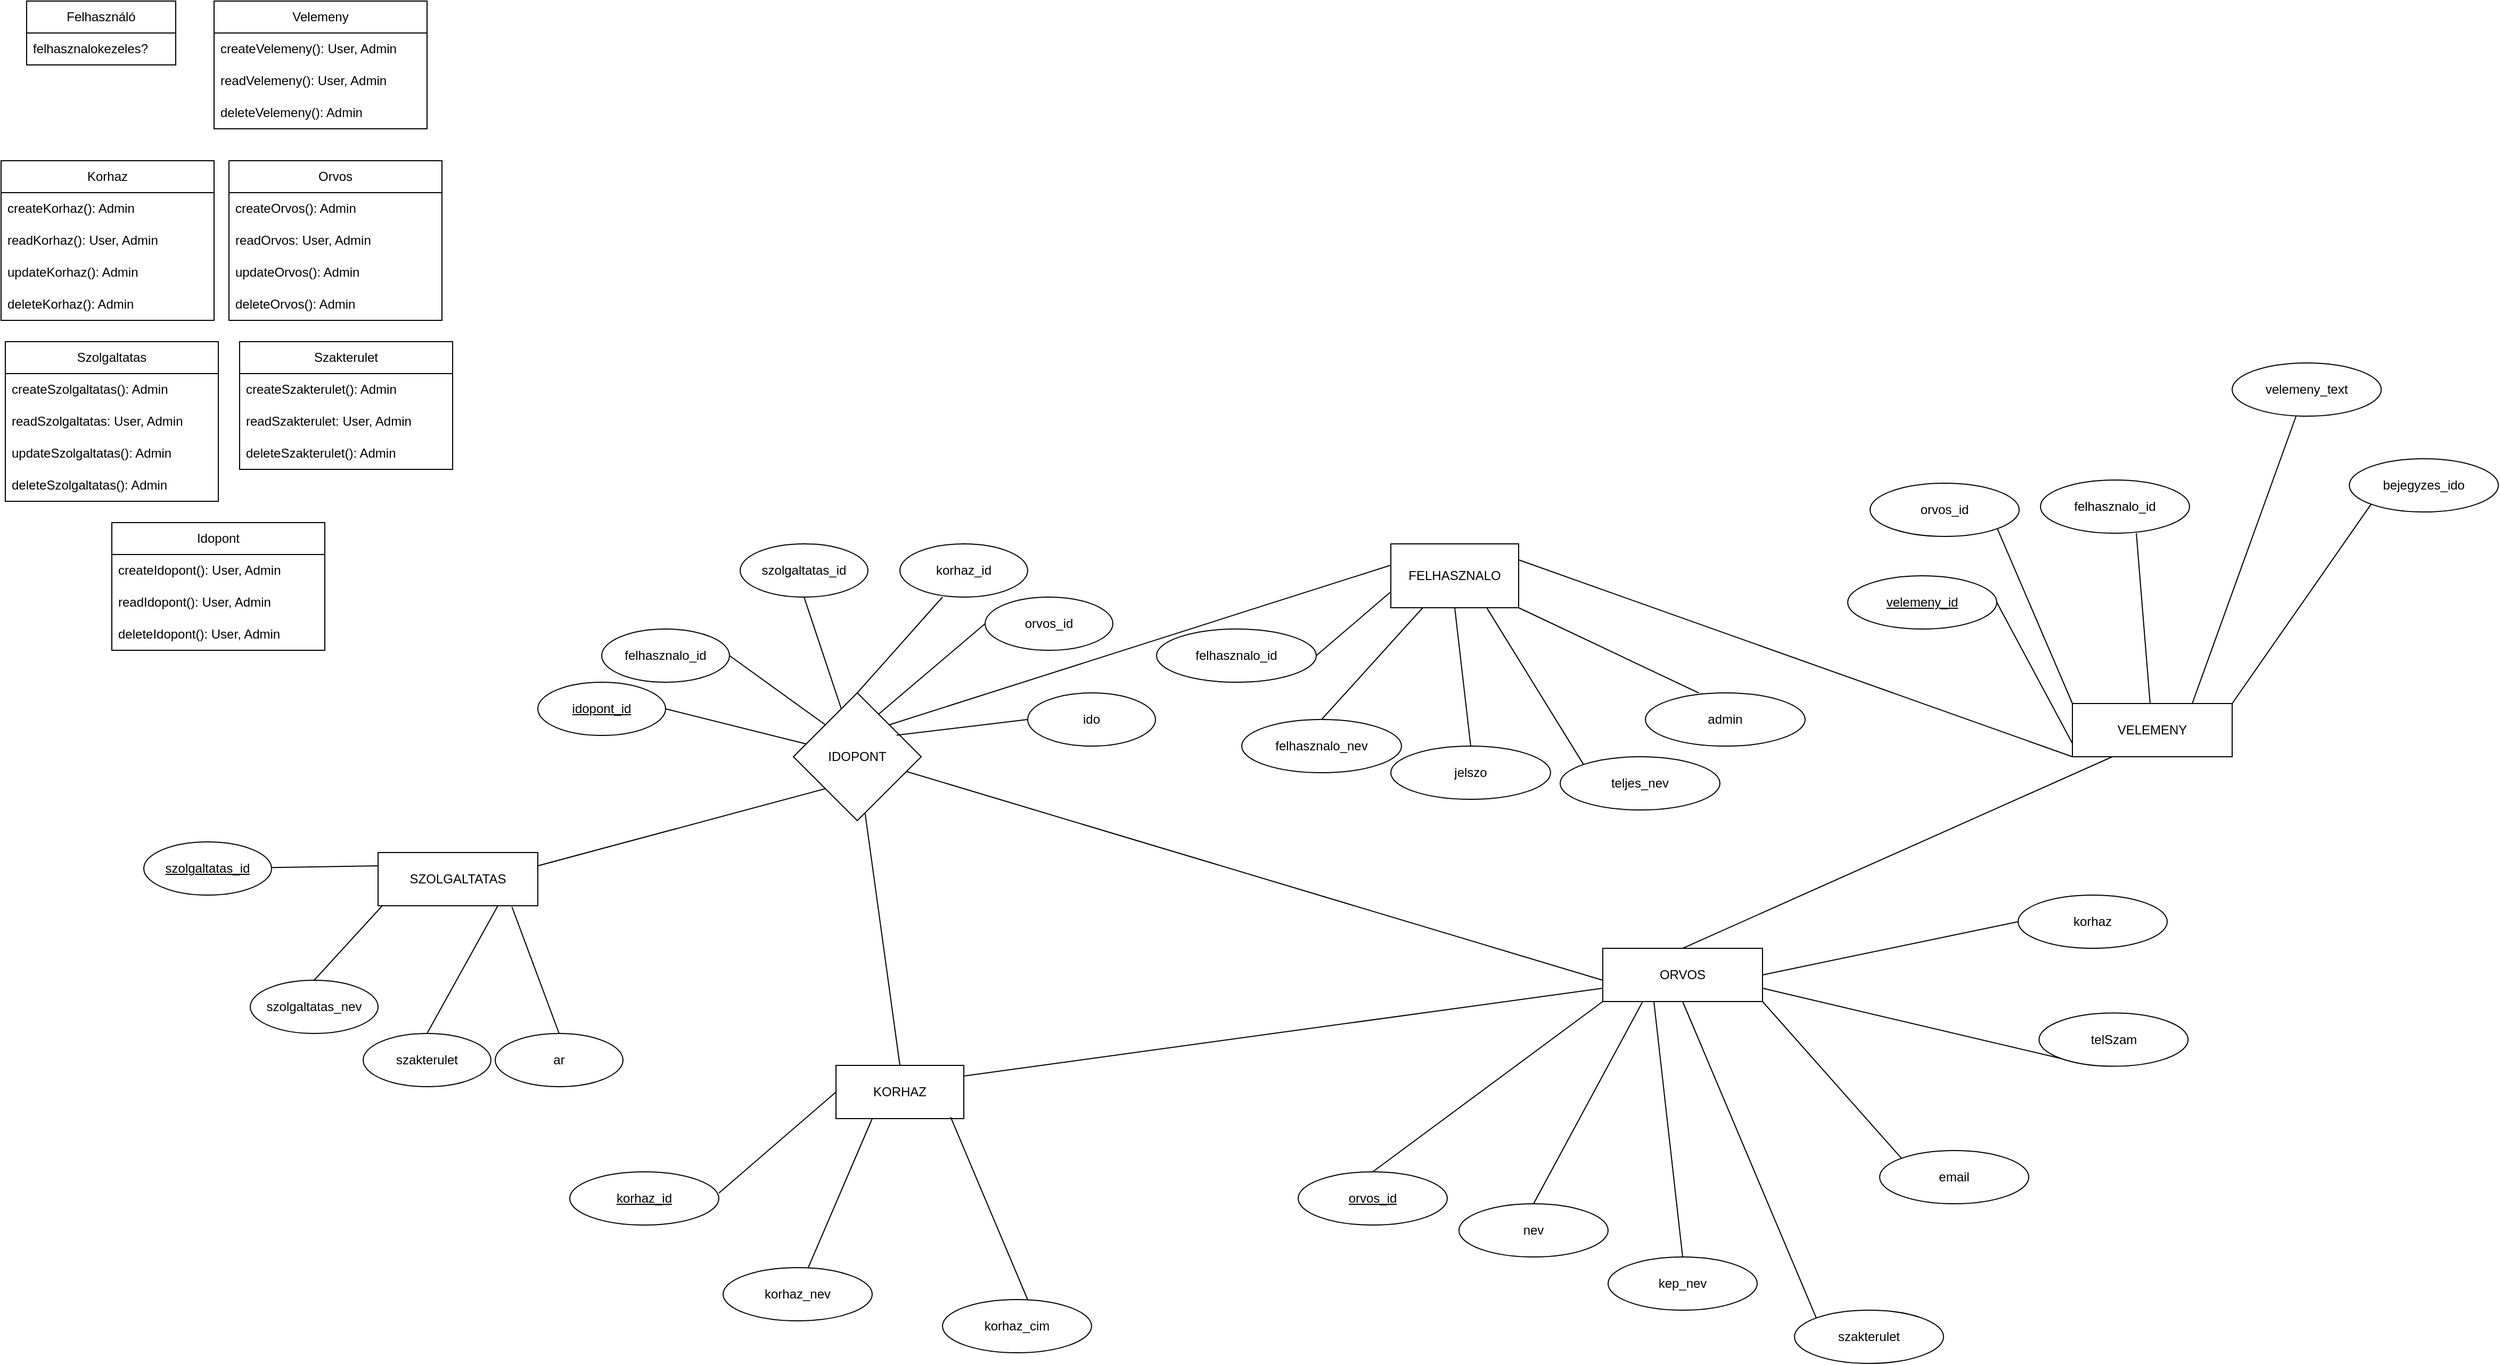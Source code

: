 <mxfile version="26.0.14">
  <diagram name="1 oldal" id="homTbI2E1GBPK-J_4SYi">
    <mxGraphModel dx="1621" dy="488" grid="1" gridSize="10" guides="1" tooltips="1" connect="1" arrows="1" fold="1" page="1" pageScale="1" pageWidth="827" pageHeight="1169" math="0" shadow="0">
      <root>
        <mxCell id="0" />
        <mxCell id="1" parent="0" />
        <mxCell id="W9U9pzRwrjz12LP2EGkp-2" value="KORHAZ" style="rounded=0;whiteSpace=wrap;html=1;" parent="1" vertex="1">
          <mxGeometry x="-20" y="1050" width="120" height="50" as="geometry" />
        </mxCell>
        <mxCell id="W9U9pzRwrjz12LP2EGkp-3" value="ORVOS" style="rounded=0;whiteSpace=wrap;html=1;" parent="1" vertex="1">
          <mxGeometry x="700" y="940" width="150" height="50" as="geometry" />
        </mxCell>
        <mxCell id="W9U9pzRwrjz12LP2EGkp-4" value="SZOLGALTATAS" style="rounded=0;whiteSpace=wrap;html=1;" parent="1" vertex="1">
          <mxGeometry x="-450" y="850" width="150" height="50" as="geometry" />
        </mxCell>
        <mxCell id="W9U9pzRwrjz12LP2EGkp-5" value="IDOPONT" style="rhombus;whiteSpace=wrap;html=1;" parent="1" vertex="1">
          <mxGeometry x="-60" y="700" width="120" height="120" as="geometry" />
        </mxCell>
        <mxCell id="W9U9pzRwrjz12LP2EGkp-6" value="nev" style="ellipse;whiteSpace=wrap;html=1;" parent="1" vertex="1">
          <mxGeometry x="565" y="1180" width="140" height="50" as="geometry" />
        </mxCell>
        <mxCell id="W9U9pzRwrjz12LP2EGkp-7" value="" style="endArrow=none;html=1;rounded=0;entryX=0.25;entryY=1;entryDx=0;entryDy=0;exitX=0.5;exitY=0;exitDx=0;exitDy=0;endFill=0;" parent="1" source="W9U9pzRwrjz12LP2EGkp-6" target="W9U9pzRwrjz12LP2EGkp-3" edge="1">
          <mxGeometry width="50" height="50" relative="1" as="geometry">
            <mxPoint x="755" y="1210" as="sourcePoint" />
            <mxPoint x="627.9" y="1095.75" as="targetPoint" />
          </mxGeometry>
        </mxCell>
        <mxCell id="W9U9pzRwrjz12LP2EGkp-8" value="kep_nev" style="ellipse;whiteSpace=wrap;html=1;" parent="1" vertex="1">
          <mxGeometry x="705" y="1230" width="140" height="50" as="geometry" />
        </mxCell>
        <mxCell id="W9U9pzRwrjz12LP2EGkp-9" value="" style="endArrow=none;html=1;rounded=0;endFill=0;entryX=0.5;entryY=0;entryDx=0;entryDy=0;" parent="1" target="W9U9pzRwrjz12LP2EGkp-8" edge="1">
          <mxGeometry width="50" height="50" relative="1" as="geometry">
            <mxPoint x="748" y="990" as="sourcePoint" />
            <mxPoint x="660" y="770" as="targetPoint" />
          </mxGeometry>
        </mxCell>
        <mxCell id="W9U9pzRwrjz12LP2EGkp-11" value="szakterulet" style="ellipse;whiteSpace=wrap;html=1;" parent="1" vertex="1">
          <mxGeometry x="880" y="1280" width="140" height="50" as="geometry" />
        </mxCell>
        <mxCell id="W9U9pzRwrjz12LP2EGkp-12" value="" style="endArrow=none;html=1;rounded=0;exitX=0;exitY=0;exitDx=0;exitDy=0;endFill=0;entryX=0.5;entryY=1;entryDx=0;entryDy=0;" parent="1" source="W9U9pzRwrjz12LP2EGkp-11" target="W9U9pzRwrjz12LP2EGkp-3" edge="1">
          <mxGeometry width="50" height="50" relative="1" as="geometry">
            <mxPoint x="755" y="860" as="sourcePoint" />
            <mxPoint x="750" y="940" as="targetPoint" />
          </mxGeometry>
        </mxCell>
        <mxCell id="W9U9pzRwrjz12LP2EGkp-13" value="email" style="ellipse;whiteSpace=wrap;html=1;" parent="1" vertex="1">
          <mxGeometry x="960" y="1130" width="140" height="50" as="geometry" />
        </mxCell>
        <mxCell id="W9U9pzRwrjz12LP2EGkp-14" value="" style="endArrow=none;html=1;rounded=0;entryX=1;entryY=1;entryDx=0;entryDy=0;exitX=0;exitY=0;exitDx=0;exitDy=0;endFill=0;" parent="1" source="W9U9pzRwrjz12LP2EGkp-13" target="W9U9pzRwrjz12LP2EGkp-3" edge="1">
          <mxGeometry width="50" height="50" relative="1" as="geometry">
            <mxPoint x="820" y="872.5" as="sourcePoint" />
            <mxPoint x="970" y="905" as="targetPoint" />
          </mxGeometry>
        </mxCell>
        <mxCell id="W9U9pzRwrjz12LP2EGkp-15" value="telSzam" style="ellipse;whiteSpace=wrap;html=1;" parent="1" vertex="1">
          <mxGeometry x="1109.65" y="1000.8" width="140" height="50" as="geometry" />
        </mxCell>
        <mxCell id="W9U9pzRwrjz12LP2EGkp-16" value="" style="endArrow=none;html=1;rounded=0;entryX=0;entryY=1;entryDx=0;entryDy=0;exitX=1;exitY=0.75;exitDx=0;exitDy=0;endFill=0;" parent="1" source="W9U9pzRwrjz12LP2EGkp-3" target="W9U9pzRwrjz12LP2EGkp-15" edge="1">
          <mxGeometry width="50" height="50" relative="1" as="geometry">
            <mxPoint x="930.0" y="1150" as="sourcePoint" />
            <mxPoint x="1019.65" y="1272.8" as="targetPoint" />
          </mxGeometry>
        </mxCell>
        <mxCell id="W9U9pzRwrjz12LP2EGkp-20" value="korhaz" style="ellipse;whiteSpace=wrap;html=1;" parent="1" vertex="1">
          <mxGeometry x="1090" y="890" width="140" height="50" as="geometry" />
        </mxCell>
        <mxCell id="W9U9pzRwrjz12LP2EGkp-21" value="" style="endArrow=none;html=1;rounded=0;entryX=0;entryY=0.5;entryDx=0;entryDy=0;endFill=0;exitX=1;exitY=0.5;exitDx=0;exitDy=0;" parent="1" source="W9U9pzRwrjz12LP2EGkp-3" target="W9U9pzRwrjz12LP2EGkp-20" edge="1">
          <mxGeometry width="50" height="50" relative="1" as="geometry">
            <mxPoint x="823" y="990" as="sourcePoint" />
            <mxPoint x="900" y="1120" as="targetPoint" />
          </mxGeometry>
        </mxCell>
        <mxCell id="W9U9pzRwrjz12LP2EGkp-22" value="&lt;u&gt;orvos_id&lt;/u&gt;" style="ellipse;whiteSpace=wrap;html=1;" parent="1" vertex="1">
          <mxGeometry x="414" y="1150" width="140" height="50" as="geometry" />
        </mxCell>
        <mxCell id="W9U9pzRwrjz12LP2EGkp-23" value="" style="endArrow=none;html=1;rounded=0;entryX=0.5;entryY=0;entryDx=0;entryDy=0;exitX=0;exitY=1;exitDx=0;exitDy=0;endFill=0;" parent="1" source="W9U9pzRwrjz12LP2EGkp-3" target="W9U9pzRwrjz12LP2EGkp-22" edge="1">
          <mxGeometry width="50" height="50" relative="1" as="geometry">
            <mxPoint x="840" y="1320" as="sourcePoint" />
            <mxPoint x="720" y="1287.5" as="targetPoint" />
          </mxGeometry>
        </mxCell>
        <mxCell id="W9U9pzRwrjz12LP2EGkp-24" value="VELEMENY" style="rounded=0;whiteSpace=wrap;html=1;" parent="1" vertex="1">
          <mxGeometry x="1141" y="710" width="150" height="50" as="geometry" />
        </mxCell>
        <mxCell id="W9U9pzRwrjz12LP2EGkp-25" value="&lt;u&gt;velemeny_id&lt;/u&gt;" style="ellipse;whiteSpace=wrap;html=1;" parent="1" vertex="1">
          <mxGeometry x="930" y="590" width="140" height="50" as="geometry" />
        </mxCell>
        <mxCell id="W9U9pzRwrjz12LP2EGkp-26" value="" style="endArrow=none;html=1;rounded=0;entryX=1;entryY=0.5;entryDx=0;entryDy=0;exitX=0;exitY=0.75;exitDx=0;exitDy=0;endFill=0;" parent="1" source="W9U9pzRwrjz12LP2EGkp-24" target="W9U9pzRwrjz12LP2EGkp-25" edge="1">
          <mxGeometry width="50" height="50" relative="1" as="geometry">
            <mxPoint x="1231" y="775" as="sourcePoint" />
            <mxPoint x="1091" y="790" as="targetPoint" />
          </mxGeometry>
        </mxCell>
        <mxCell id="W9U9pzRwrjz12LP2EGkp-27" value="orvos_id" style="ellipse;whiteSpace=wrap;html=1;" parent="1" vertex="1">
          <mxGeometry x="951" y="503" width="140" height="50" as="geometry" />
        </mxCell>
        <mxCell id="W9U9pzRwrjz12LP2EGkp-28" value="" style="endArrow=none;html=1;rounded=0;exitX=0;exitY=0;exitDx=0;exitDy=0;endFill=0;entryX=1;entryY=1;entryDx=0;entryDy=0;" parent="1" source="W9U9pzRwrjz12LP2EGkp-24" target="W9U9pzRwrjz12LP2EGkp-27" edge="1">
          <mxGeometry width="50" height="50" relative="1" as="geometry">
            <mxPoint x="1251" y="808" as="sourcePoint" />
            <mxPoint x="1061" y="550" as="targetPoint" />
          </mxGeometry>
        </mxCell>
        <mxCell id="W9U9pzRwrjz12LP2EGkp-29" value="velemeny_text" style="ellipse;whiteSpace=wrap;html=1;" parent="1" vertex="1">
          <mxGeometry x="1291" y="390" width="140" height="50" as="geometry" />
        </mxCell>
        <mxCell id="W9U9pzRwrjz12LP2EGkp-30" value="" style="endArrow=none;html=1;rounded=0;exitX=0.75;exitY=0;exitDx=0;exitDy=0;endFill=0;" parent="1" source="W9U9pzRwrjz12LP2EGkp-24" edge="1">
          <mxGeometry width="50" height="50" relative="1" as="geometry">
            <mxPoint x="1369" y="830" as="sourcePoint" />
            <mxPoint x="1351" y="440" as="targetPoint" />
          </mxGeometry>
        </mxCell>
        <mxCell id="W9U9pzRwrjz12LP2EGkp-33" value="&lt;u&gt;korhaz_id&lt;/u&gt;" style="ellipse;whiteSpace=wrap;html=1;" parent="1" vertex="1">
          <mxGeometry x="-270" y="1150" width="140" height="50" as="geometry" />
        </mxCell>
        <mxCell id="W9U9pzRwrjz12LP2EGkp-34" value="" style="endArrow=none;html=1;rounded=0;entryX=0.5;entryY=0;entryDx=0;entryDy=0;exitX=0;exitY=0.5;exitDx=0;exitDy=0;endFill=0;" parent="1" source="W9U9pzRwrjz12LP2EGkp-2" edge="1">
          <mxGeometry width="50" height="50" relative="1" as="geometry">
            <mxPoint x="-20" y="1203" as="sourcePoint" />
            <mxPoint x="-130" y="1170" as="targetPoint" />
          </mxGeometry>
        </mxCell>
        <mxCell id="W9U9pzRwrjz12LP2EGkp-35" value="korhaz_nev" style="ellipse;whiteSpace=wrap;html=1;" parent="1" vertex="1">
          <mxGeometry x="-126" y="1240" width="140" height="50" as="geometry" />
        </mxCell>
        <mxCell id="W9U9pzRwrjz12LP2EGkp-36" value="" style="endArrow=none;html=1;rounded=0;entryX=0.571;entryY=0;entryDx=0;entryDy=0;exitX=0;exitY=0.5;exitDx=0;exitDy=0;endFill=0;entryPerimeter=0;" parent="1" target="W9U9pzRwrjz12LP2EGkp-35" edge="1">
          <mxGeometry width="50" height="50" relative="1" as="geometry">
            <mxPoint x="14" y="1100" as="sourcePoint" />
            <mxPoint x="-96" y="1195" as="targetPoint" />
          </mxGeometry>
        </mxCell>
        <mxCell id="W9U9pzRwrjz12LP2EGkp-37" value="korhaz_cim" style="ellipse;whiteSpace=wrap;html=1;" parent="1" vertex="1">
          <mxGeometry x="80" y="1270" width="140" height="50" as="geometry" />
        </mxCell>
        <mxCell id="W9U9pzRwrjz12LP2EGkp-38" value="" style="endArrow=none;html=1;rounded=0;entryX=0.571;entryY=0;entryDx=0;entryDy=0;exitX=0.897;exitY=0.971;exitDx=0;exitDy=0;endFill=0;entryPerimeter=0;exitPerimeter=0;" parent="1" source="W9U9pzRwrjz12LP2EGkp-2" target="W9U9pzRwrjz12LP2EGkp-37" edge="1">
          <mxGeometry width="50" height="50" relative="1" as="geometry">
            <mxPoint x="172" y="1130" as="sourcePoint" />
            <mxPoint x="154" y="1265" as="targetPoint" />
          </mxGeometry>
        </mxCell>
        <mxCell id="W9U9pzRwrjz12LP2EGkp-39" value="&lt;u&gt;szolgaltatas_id&lt;/u&gt;" style="ellipse;whiteSpace=wrap;html=1;" parent="1" vertex="1">
          <mxGeometry x="-670" y="840" width="120" height="50" as="geometry" />
        </mxCell>
        <mxCell id="W9U9pzRwrjz12LP2EGkp-40" value="" style="endArrow=none;html=1;rounded=0;exitX=0;exitY=0.25;exitDx=0;exitDy=0;endFill=0;" parent="1" source="W9U9pzRwrjz12LP2EGkp-4" target="W9U9pzRwrjz12LP2EGkp-39" edge="1">
          <mxGeometry width="50" height="50" relative="1" as="geometry">
            <mxPoint x="-610" y="779" as="sourcePoint" />
            <mxPoint x="-592" y="910" as="targetPoint" />
          </mxGeometry>
        </mxCell>
        <mxCell id="W9U9pzRwrjz12LP2EGkp-41" value="szolgaltatas_nev" style="ellipse;whiteSpace=wrap;html=1;" parent="1" vertex="1">
          <mxGeometry x="-570" y="970" width="120" height="50" as="geometry" />
        </mxCell>
        <mxCell id="W9U9pzRwrjz12LP2EGkp-42" value="" style="endArrow=none;html=1;rounded=0;exitX=0;exitY=0.25;exitDx=0;exitDy=0;endFill=0;entryX=0.5;entryY=0;entryDx=0;entryDy=0;" parent="1" target="W9U9pzRwrjz12LP2EGkp-41" edge="1">
          <mxGeometry width="50" height="50" relative="1" as="geometry">
            <mxPoint x="-446" y="900" as="sourcePoint" />
            <mxPoint x="-574" y="954" as="targetPoint" />
          </mxGeometry>
        </mxCell>
        <mxCell id="W9U9pzRwrjz12LP2EGkp-43" value="ar" style="ellipse;whiteSpace=wrap;html=1;" parent="1" vertex="1">
          <mxGeometry x="-340" y="1020" width="120" height="50" as="geometry" />
        </mxCell>
        <mxCell id="W9U9pzRwrjz12LP2EGkp-44" value="" style="endArrow=none;html=1;rounded=0;endFill=0;entryX=0.5;entryY=0;entryDx=0;entryDy=0;exitX=0.838;exitY=1.02;exitDx=0;exitDy=0;exitPerimeter=0;" parent="1" source="W9U9pzRwrjz12LP2EGkp-4" target="W9U9pzRwrjz12LP2EGkp-43" edge="1">
          <mxGeometry width="50" height="50" relative="1" as="geometry">
            <mxPoint x="-330" y="910" as="sourcePoint" />
            <mxPoint x="-317" y="990" as="targetPoint" />
          </mxGeometry>
        </mxCell>
        <mxCell id="W9U9pzRwrjz12LP2EGkp-47" value="szakterulet" style="ellipse;whiteSpace=wrap;html=1;" parent="1" vertex="1">
          <mxGeometry x="-464" y="1020" width="120" height="50" as="geometry" />
        </mxCell>
        <mxCell id="W9U9pzRwrjz12LP2EGkp-48" value="" style="endArrow=none;html=1;rounded=0;exitX=0.75;exitY=1;exitDx=0;exitDy=0;endFill=0;entryX=0.5;entryY=0;entryDx=0;entryDy=0;" parent="1" source="W9U9pzRwrjz12LP2EGkp-4" target="W9U9pzRwrjz12LP2EGkp-47" edge="1">
          <mxGeometry width="50" height="50" relative="1" as="geometry">
            <mxPoint x="-340" y="950" as="sourcePoint" />
            <mxPoint x="-468" y="1004" as="targetPoint" />
          </mxGeometry>
        </mxCell>
        <mxCell id="W9U9pzRwrjz12LP2EGkp-49" value="felhasznalo_id" style="ellipse;whiteSpace=wrap;html=1;" parent="1" vertex="1">
          <mxGeometry x="-240" y="640" width="120" height="50" as="geometry" />
        </mxCell>
        <mxCell id="W9U9pzRwrjz12LP2EGkp-50" value="" style="endArrow=none;html=1;rounded=0;entryX=0.5;entryY=0;entryDx=0;entryDy=0;exitX=0;exitY=0;exitDx=0;exitDy=0;endFill=0;" parent="1" source="W9U9pzRwrjz12LP2EGkp-5" edge="1">
          <mxGeometry width="50" height="50" relative="1" as="geometry">
            <mxPoint x="-10" y="570" as="sourcePoint" />
            <mxPoint x="-120" y="665" as="targetPoint" />
          </mxGeometry>
        </mxCell>
        <mxCell id="W9U9pzRwrjz12LP2EGkp-51" value="szolgaltatas_id" style="ellipse;whiteSpace=wrap;html=1;" parent="1" vertex="1">
          <mxGeometry x="-110" y="560" width="120" height="50" as="geometry" />
        </mxCell>
        <mxCell id="W9U9pzRwrjz12LP2EGkp-52" value="" style="endArrow=none;html=1;rounded=0;entryX=0.5;entryY=1;entryDx=0;entryDy=0;endFill=0;" parent="1" source="W9U9pzRwrjz12LP2EGkp-5" target="W9U9pzRwrjz12LP2EGkp-51" edge="1">
          <mxGeometry width="50" height="50" relative="1" as="geometry">
            <mxPoint x="15" y="595.0" as="sourcePoint" />
            <mxPoint x="-90" y="610" as="targetPoint" />
          </mxGeometry>
        </mxCell>
        <mxCell id="W9U9pzRwrjz12LP2EGkp-53" value="korhaz_id" style="ellipse;whiteSpace=wrap;html=1;" parent="1" vertex="1">
          <mxGeometry x="40" y="560" width="120" height="50" as="geometry" />
        </mxCell>
        <mxCell id="W9U9pzRwrjz12LP2EGkp-54" value="" style="endArrow=none;html=1;rounded=0;entryX=0.5;entryY=0;entryDx=0;entryDy=0;exitX=0;exitY=1;exitDx=0;exitDy=0;endFill=0;" parent="1" target="W9U9pzRwrjz12LP2EGkp-5" edge="1">
          <mxGeometry width="50" height="50" relative="1" as="geometry">
            <mxPoint x="80" y="610.0" as="sourcePoint" />
            <mxPoint x="-40" y="670" as="targetPoint" />
          </mxGeometry>
        </mxCell>
        <mxCell id="W9U9pzRwrjz12LP2EGkp-55" value="orvos_id" style="ellipse;whiteSpace=wrap;html=1;" parent="1" vertex="1">
          <mxGeometry x="120" y="610" width="120" height="50" as="geometry" />
        </mxCell>
        <mxCell id="W9U9pzRwrjz12LP2EGkp-56" value="" style="endArrow=none;html=1;rounded=0;entryX=0.5;entryY=0;entryDx=0;entryDy=0;exitX=0;exitY=0.5;exitDx=0;exitDy=0;endFill=0;" parent="1" source="W9U9pzRwrjz12LP2EGkp-55" edge="1">
          <mxGeometry width="50" height="50" relative="1" as="geometry">
            <mxPoint x="110" y="785" as="sourcePoint" />
            <mxPoint x="20" y="720" as="targetPoint" />
          </mxGeometry>
        </mxCell>
        <mxCell id="W9U9pzRwrjz12LP2EGkp-57" value="ido" style="ellipse;whiteSpace=wrap;html=1;" parent="1" vertex="1">
          <mxGeometry x="160" y="700" width="120" height="50" as="geometry" />
        </mxCell>
        <mxCell id="W9U9pzRwrjz12LP2EGkp-58" value="" style="endArrow=none;html=1;rounded=0;entryX=0.807;entryY=0.331;entryDx=0;entryDy=0;exitX=0;exitY=0.5;exitDx=0;exitDy=0;endFill=0;entryPerimeter=0;" parent="1" source="W9U9pzRwrjz12LP2EGkp-57" target="W9U9pzRwrjz12LP2EGkp-5" edge="1">
          <mxGeometry width="50" height="50" relative="1" as="geometry">
            <mxPoint x="120" y="770" as="sourcePoint" />
            <mxPoint x="70" y="710" as="targetPoint" />
          </mxGeometry>
        </mxCell>
        <mxCell id="W9U9pzRwrjz12LP2EGkp-59" value="" style="endArrow=none;html=1;rounded=0;entryX=0;entryY=1;entryDx=0;entryDy=0;endFill=0;exitX=1;exitY=0.25;exitDx=0;exitDy=0;" parent="1" source="W9U9pzRwrjz12LP2EGkp-4" target="W9U9pzRwrjz12LP2EGkp-5" edge="1">
          <mxGeometry width="50" height="50" relative="1" as="geometry">
            <mxPoint x="-32.5" y="940" as="sourcePoint" />
            <mxPoint x="-32.5" y="785" as="targetPoint" />
          </mxGeometry>
        </mxCell>
        <mxCell id="W9U9pzRwrjz12LP2EGkp-60" value="" style="endArrow=none;html=1;rounded=0;endFill=0;exitX=0.5;exitY=0;exitDx=0;exitDy=0;" parent="1" source="W9U9pzRwrjz12LP2EGkp-2" target="W9U9pzRwrjz12LP2EGkp-5" edge="1">
          <mxGeometry width="50" height="50" relative="1" as="geometry">
            <mxPoint x="40" y="1040" as="sourcePoint" />
            <mxPoint x="500" y="937" as="targetPoint" />
          </mxGeometry>
        </mxCell>
        <mxCell id="W9U9pzRwrjz12LP2EGkp-61" value="" style="endArrow=none;html=1;rounded=0;exitX=0;exitY=0.25;exitDx=0;exitDy=0;endFill=0;" parent="1" target="W9U9pzRwrjz12LP2EGkp-5" edge="1">
          <mxGeometry width="50" height="50" relative="1" as="geometry">
            <mxPoint x="700" y="970" as="sourcePoint" />
            <mxPoint x="470" y="920" as="targetPoint" />
          </mxGeometry>
        </mxCell>
        <mxCell id="W9U9pzRwrjz12LP2EGkp-62" value="" style="endArrow=none;html=1;rounded=0;exitX=0.643;exitY=1;exitDx=0;exitDy=0;endFill=0;exitPerimeter=0;" parent="1" source="GNEa4VLdTdympGEqwqRf-13" target="W9U9pzRwrjz12LP2EGkp-24" edge="1">
          <mxGeometry width="50" height="50" relative="1" as="geometry">
            <mxPoint x="1249" y="600" as="sourcePoint" />
            <mxPoint x="1191" y="680" as="targetPoint" />
          </mxGeometry>
        </mxCell>
        <mxCell id="_yzicfzb6cOsaL2AJhfv-1" value="" style="endArrow=none;html=1;rounded=0;entryX=0;entryY=0.75;entryDx=0;entryDy=0;" parent="1" target="W9U9pzRwrjz12LP2EGkp-3" edge="1">
          <mxGeometry width="50" height="50" relative="1" as="geometry">
            <mxPoint x="100" y="1060" as="sourcePoint" />
            <mxPoint x="150" y="1010" as="targetPoint" />
          </mxGeometry>
        </mxCell>
        <mxCell id="_yzicfzb6cOsaL2AJhfv-2" value="bejegyzes_ido" style="ellipse;whiteSpace=wrap;html=1;" parent="1" vertex="1">
          <mxGeometry x="1401" y="480" width="140" height="50" as="geometry" />
        </mxCell>
        <mxCell id="_yzicfzb6cOsaL2AJhfv-3" value="" style="endArrow=none;html=1;rounded=0;entryX=0;entryY=1;entryDx=0;entryDy=0;exitX=1;exitY=0;exitDx=0;exitDy=0;endFill=0;" parent="1" source="W9U9pzRwrjz12LP2EGkp-24" target="_yzicfzb6cOsaL2AJhfv-2" edge="1">
          <mxGeometry width="50" height="50" relative="1" as="geometry">
            <mxPoint x="1302" y="730" as="sourcePoint" />
            <mxPoint x="1320" y="861" as="targetPoint" />
          </mxGeometry>
        </mxCell>
        <mxCell id="_yzicfzb6cOsaL2AJhfv-5" value="&lt;u&gt;idopont_id&lt;/u&gt;" style="ellipse;whiteSpace=wrap;html=1;" parent="1" vertex="1">
          <mxGeometry x="-300" y="690" width="120" height="50" as="geometry" />
        </mxCell>
        <mxCell id="_yzicfzb6cOsaL2AJhfv-6" value="" style="endArrow=none;html=1;rounded=0;entryX=0.5;entryY=0;entryDx=0;entryDy=0;endFill=0;" parent="1" source="W9U9pzRwrjz12LP2EGkp-5" edge="1">
          <mxGeometry width="50" height="50" relative="1" as="geometry">
            <mxPoint x="-90" y="780" as="sourcePoint" />
            <mxPoint x="-180" y="715" as="targetPoint" />
          </mxGeometry>
        </mxCell>
        <mxCell id="GNEa4VLdTdympGEqwqRf-1" value="FELHASZNALO" style="rounded=0;whiteSpace=wrap;html=1;" parent="1" vertex="1">
          <mxGeometry x="501" y="560" width="120" height="60" as="geometry" />
        </mxCell>
        <mxCell id="GNEa4VLdTdympGEqwqRf-2" value="felhasznalo_id" style="ellipse;whiteSpace=wrap;html=1;" parent="1" vertex="1">
          <mxGeometry x="281" y="640" width="150" height="50" as="geometry" />
        </mxCell>
        <mxCell id="GNEa4VLdTdympGEqwqRf-3" value="" style="endArrow=none;html=1;rounded=0;entryX=0;entryY=0.75;entryDx=0;entryDy=0;exitX=1;exitY=0.5;exitDx=0;exitDy=0;" parent="1" source="GNEa4VLdTdympGEqwqRf-2" target="GNEa4VLdTdympGEqwqRf-1" edge="1">
          <mxGeometry width="50" height="50" relative="1" as="geometry">
            <mxPoint x="491" y="710" as="sourcePoint" />
            <mxPoint x="951" y="880" as="targetPoint" />
          </mxGeometry>
        </mxCell>
        <mxCell id="GNEa4VLdTdympGEqwqRf-4" value="felhasznalo_nev" style="ellipse;whiteSpace=wrap;html=1;" parent="1" vertex="1">
          <mxGeometry x="361" y="725" width="150" height="50" as="geometry" />
        </mxCell>
        <mxCell id="GNEa4VLdTdympGEqwqRf-5" value="" style="endArrow=none;html=1;rounded=0;entryX=0.25;entryY=1;entryDx=0;entryDy=0;exitX=0.5;exitY=0;exitDx=0;exitDy=0;" parent="1" source="GNEa4VLdTdympGEqwqRf-4" target="GNEa4VLdTdympGEqwqRf-1" edge="1">
          <mxGeometry width="50" height="50" relative="1" as="geometry">
            <mxPoint x="571" y="795" as="sourcePoint" />
            <mxPoint x="581" y="690" as="targetPoint" />
          </mxGeometry>
        </mxCell>
        <mxCell id="GNEa4VLdTdympGEqwqRf-6" value="jelszo" style="ellipse;whiteSpace=wrap;html=1;" parent="1" vertex="1">
          <mxGeometry x="501" y="750" width="150" height="50" as="geometry" />
        </mxCell>
        <mxCell id="GNEa4VLdTdympGEqwqRf-8" value="" style="endArrow=none;html=1;rounded=0;entryX=0.5;entryY=1;entryDx=0;entryDy=0;exitX=0.5;exitY=0;exitDx=0;exitDy=0;" parent="1" source="GNEa4VLdTdympGEqwqRf-6" target="GNEa4VLdTdympGEqwqRf-1" edge="1">
          <mxGeometry width="50" height="50" relative="1" as="geometry">
            <mxPoint x="621" y="725" as="sourcePoint" />
            <mxPoint x="716" y="620" as="targetPoint" />
          </mxGeometry>
        </mxCell>
        <mxCell id="GNEa4VLdTdympGEqwqRf-9" value="teljes_nev" style="ellipse;whiteSpace=wrap;html=1;" parent="1" vertex="1">
          <mxGeometry x="660" y="760" width="150" height="50" as="geometry" />
        </mxCell>
        <mxCell id="GNEa4VLdTdympGEqwqRf-10" value="" style="endArrow=none;html=1;rounded=0;entryX=0.75;entryY=1;entryDx=0;entryDy=0;exitX=0;exitY=0;exitDx=0;exitDy=0;" parent="1" source="GNEa4VLdTdympGEqwqRf-9" target="GNEa4VLdTdympGEqwqRf-1" edge="1">
          <mxGeometry width="50" height="50" relative="1" as="geometry">
            <mxPoint x="771" y="663" as="sourcePoint" />
            <mxPoint x="759" y="560" as="targetPoint" />
          </mxGeometry>
        </mxCell>
        <mxCell id="GNEa4VLdTdympGEqwqRf-11" value="" style="endArrow=none;html=1;rounded=0;entryX=0;entryY=0.5;entryDx=0;entryDy=0;exitX=1;exitY=1;exitDx=0;exitDy=0;" parent="1" source="GNEa4VLdTdympGEqwqRf-1" edge="1">
          <mxGeometry width="50" height="50" relative="1" as="geometry">
            <mxPoint x="610" y="675" as="sourcePoint" />
            <mxPoint x="790.0" y="700" as="targetPoint" />
          </mxGeometry>
        </mxCell>
        <mxCell id="GNEa4VLdTdympGEqwqRf-12" value="admin" style="ellipse;whiteSpace=wrap;html=1;" parent="1" vertex="1">
          <mxGeometry x="740" y="700" width="150" height="50" as="geometry" />
        </mxCell>
        <mxCell id="GNEa4VLdTdympGEqwqRf-13" value="felhasznalo_id" style="ellipse;whiteSpace=wrap;html=1;" parent="1" vertex="1">
          <mxGeometry x="1111" y="500" width="140" height="50" as="geometry" />
        </mxCell>
        <mxCell id="GNEa4VLdTdympGEqwqRf-14" value="" style="endArrow=none;html=1;rounded=0;exitX=0.5;exitY=0;exitDx=0;exitDy=0;endFill=0;entryX=0.25;entryY=1;entryDx=0;entryDy=0;" parent="1" source="W9U9pzRwrjz12LP2EGkp-3" target="W9U9pzRwrjz12LP2EGkp-24" edge="1">
          <mxGeometry width="50" height="50" relative="1" as="geometry">
            <mxPoint x="792.5" y="910" as="sourcePoint" />
            <mxPoint x="950" y="770" as="targetPoint" />
          </mxGeometry>
        </mxCell>
        <mxCell id="GNEa4VLdTdympGEqwqRf-15" value="" style="endArrow=none;html=1;rounded=0;entryX=0;entryY=0.75;entryDx=0;entryDy=0;exitX=1;exitY=0;exitDx=0;exitDy=0;" parent="1" source="W9U9pzRwrjz12LP2EGkp-5" edge="1">
          <mxGeometry width="50" height="50" relative="1" as="geometry">
            <mxPoint x="431" y="640" as="sourcePoint" />
            <mxPoint x="501" y="580" as="targetPoint" />
          </mxGeometry>
        </mxCell>
        <mxCell id="GNEa4VLdTdympGEqwqRf-16" value="" style="endArrow=none;html=1;rounded=0;entryX=0;entryY=0.75;entryDx=0;entryDy=0;exitX=1;exitY=0.25;exitDx=0;exitDy=0;" parent="1" source="GNEa4VLdTdympGEqwqRf-1" edge="1">
          <mxGeometry width="50" height="50" relative="1" as="geometry">
            <mxPoint x="670" y="910" as="sourcePoint" />
            <mxPoint x="1141" y="760" as="targetPoint" />
          </mxGeometry>
        </mxCell>
        <mxCell id="mXnd4IRvpbX8VAwYksRK-1" value="Felhasználó" style="swimlane;fontStyle=0;childLayout=stackLayout;horizontal=1;startSize=30;horizontalStack=0;resizeParent=1;resizeParentMax=0;resizeLast=0;collapsible=1;marginBottom=0;whiteSpace=wrap;html=1;" vertex="1" parent="1">
          <mxGeometry x="-780" y="50" width="140" height="60" as="geometry" />
        </mxCell>
        <mxCell id="mXnd4IRvpbX8VAwYksRK-2" value="felhasznalokezeles?" style="text;strokeColor=none;fillColor=none;align=left;verticalAlign=middle;spacingLeft=4;spacingRight=4;overflow=hidden;points=[[0,0.5],[1,0.5]];portConstraint=eastwest;rotatable=0;whiteSpace=wrap;html=1;" vertex="1" parent="mXnd4IRvpbX8VAwYksRK-1">
          <mxGeometry y="30" width="140" height="30" as="geometry" />
        </mxCell>
        <mxCell id="mXnd4IRvpbX8VAwYksRK-5" value="Velemeny" style="swimlane;fontStyle=0;childLayout=stackLayout;horizontal=1;startSize=30;horizontalStack=0;resizeParent=1;resizeParentMax=0;resizeLast=0;collapsible=1;marginBottom=0;whiteSpace=wrap;html=1;" vertex="1" parent="1">
          <mxGeometry x="-604" y="50" width="200" height="120" as="geometry" />
        </mxCell>
        <mxCell id="mXnd4IRvpbX8VAwYksRK-6" value="createVelemeny(): User, Admin" style="text;strokeColor=none;fillColor=none;align=left;verticalAlign=middle;spacingLeft=4;spacingRight=4;overflow=hidden;points=[[0,0.5],[1,0.5]];portConstraint=eastwest;rotatable=0;whiteSpace=wrap;html=1;" vertex="1" parent="mXnd4IRvpbX8VAwYksRK-5">
          <mxGeometry y="30" width="200" height="30" as="geometry" />
        </mxCell>
        <mxCell id="mXnd4IRvpbX8VAwYksRK-9" value="readVelemeny(): User, Admin" style="text;strokeColor=none;fillColor=none;align=left;verticalAlign=middle;spacingLeft=4;spacingRight=4;overflow=hidden;points=[[0,0.5],[1,0.5]];portConstraint=eastwest;rotatable=0;whiteSpace=wrap;html=1;" vertex="1" parent="mXnd4IRvpbX8VAwYksRK-5">
          <mxGeometry y="60" width="200" height="30" as="geometry" />
        </mxCell>
        <mxCell id="mXnd4IRvpbX8VAwYksRK-10" value="deleteVelemeny(): Admin" style="text;strokeColor=none;fillColor=none;align=left;verticalAlign=middle;spacingLeft=4;spacingRight=4;overflow=hidden;points=[[0,0.5],[1,0.5]];portConstraint=eastwest;rotatable=0;whiteSpace=wrap;html=1;" vertex="1" parent="mXnd4IRvpbX8VAwYksRK-5">
          <mxGeometry y="90" width="200" height="30" as="geometry" />
        </mxCell>
        <mxCell id="mXnd4IRvpbX8VAwYksRK-11" value="Korhaz" style="swimlane;fontStyle=0;childLayout=stackLayout;horizontal=1;startSize=30;horizontalStack=0;resizeParent=1;resizeParentMax=0;resizeLast=0;collapsible=1;marginBottom=0;whiteSpace=wrap;html=1;" vertex="1" parent="1">
          <mxGeometry x="-804" y="200" width="200" height="150" as="geometry" />
        </mxCell>
        <mxCell id="mXnd4IRvpbX8VAwYksRK-12" value="createKorhaz(): Admin" style="text;strokeColor=none;fillColor=none;align=left;verticalAlign=middle;spacingLeft=4;spacingRight=4;overflow=hidden;points=[[0,0.5],[1,0.5]];portConstraint=eastwest;rotatable=0;whiteSpace=wrap;html=1;" vertex="1" parent="mXnd4IRvpbX8VAwYksRK-11">
          <mxGeometry y="30" width="200" height="30" as="geometry" />
        </mxCell>
        <mxCell id="mXnd4IRvpbX8VAwYksRK-13" value="readKorhaz(): User, Admin" style="text;strokeColor=none;fillColor=none;align=left;verticalAlign=middle;spacingLeft=4;spacingRight=4;overflow=hidden;points=[[0,0.5],[1,0.5]];portConstraint=eastwest;rotatable=0;whiteSpace=wrap;html=1;" vertex="1" parent="mXnd4IRvpbX8VAwYksRK-11">
          <mxGeometry y="60" width="200" height="30" as="geometry" />
        </mxCell>
        <mxCell id="mXnd4IRvpbX8VAwYksRK-14" value="updateKorhaz(): Admin" style="text;strokeColor=none;fillColor=none;align=left;verticalAlign=middle;spacingLeft=4;spacingRight=4;overflow=hidden;points=[[0,0.5],[1,0.5]];portConstraint=eastwest;rotatable=0;whiteSpace=wrap;html=1;" vertex="1" parent="mXnd4IRvpbX8VAwYksRK-11">
          <mxGeometry y="90" width="200" height="30" as="geometry" />
        </mxCell>
        <mxCell id="mXnd4IRvpbX8VAwYksRK-15" value="deleteKorhaz(): Admin" style="text;strokeColor=none;fillColor=none;align=left;verticalAlign=middle;spacingLeft=4;spacingRight=4;overflow=hidden;points=[[0,0.5],[1,0.5]];portConstraint=eastwest;rotatable=0;whiteSpace=wrap;html=1;" vertex="1" parent="mXnd4IRvpbX8VAwYksRK-11">
          <mxGeometry y="120" width="200" height="30" as="geometry" />
        </mxCell>
        <mxCell id="mXnd4IRvpbX8VAwYksRK-16" value="Orvos" style="swimlane;fontStyle=0;childLayout=stackLayout;horizontal=1;startSize=30;horizontalStack=0;resizeParent=1;resizeParentMax=0;resizeLast=0;collapsible=1;marginBottom=0;whiteSpace=wrap;html=1;" vertex="1" parent="1">
          <mxGeometry x="-590" y="200" width="200" height="150" as="geometry" />
        </mxCell>
        <mxCell id="mXnd4IRvpbX8VAwYksRK-17" value="createOrvos(): Admin" style="text;strokeColor=none;fillColor=none;align=left;verticalAlign=middle;spacingLeft=4;spacingRight=4;overflow=hidden;points=[[0,0.5],[1,0.5]];portConstraint=eastwest;rotatable=0;whiteSpace=wrap;html=1;" vertex="1" parent="mXnd4IRvpbX8VAwYksRK-16">
          <mxGeometry y="30" width="200" height="30" as="geometry" />
        </mxCell>
        <mxCell id="mXnd4IRvpbX8VAwYksRK-18" value="readOrvos: User, Admin" style="text;strokeColor=none;fillColor=none;align=left;verticalAlign=middle;spacingLeft=4;spacingRight=4;overflow=hidden;points=[[0,0.5],[1,0.5]];portConstraint=eastwest;rotatable=0;whiteSpace=wrap;html=1;" vertex="1" parent="mXnd4IRvpbX8VAwYksRK-16">
          <mxGeometry y="60" width="200" height="30" as="geometry" />
        </mxCell>
        <mxCell id="mXnd4IRvpbX8VAwYksRK-19" value="updateOrvos(): Admin" style="text;strokeColor=none;fillColor=none;align=left;verticalAlign=middle;spacingLeft=4;spacingRight=4;overflow=hidden;points=[[0,0.5],[1,0.5]];portConstraint=eastwest;rotatable=0;whiteSpace=wrap;html=1;" vertex="1" parent="mXnd4IRvpbX8VAwYksRK-16">
          <mxGeometry y="90" width="200" height="30" as="geometry" />
        </mxCell>
        <mxCell id="mXnd4IRvpbX8VAwYksRK-20" value="deleteOrvos(): Admin" style="text;strokeColor=none;fillColor=none;align=left;verticalAlign=middle;spacingLeft=4;spacingRight=4;overflow=hidden;points=[[0,0.5],[1,0.5]];portConstraint=eastwest;rotatable=0;whiteSpace=wrap;html=1;" vertex="1" parent="mXnd4IRvpbX8VAwYksRK-16">
          <mxGeometry y="120" width="200" height="30" as="geometry" />
        </mxCell>
        <mxCell id="mXnd4IRvpbX8VAwYksRK-21" value="Szolgaltatas" style="swimlane;fontStyle=0;childLayout=stackLayout;horizontal=1;startSize=30;horizontalStack=0;resizeParent=1;resizeParentMax=0;resizeLast=0;collapsible=1;marginBottom=0;whiteSpace=wrap;html=1;" vertex="1" parent="1">
          <mxGeometry x="-800" y="370" width="200" height="150" as="geometry" />
        </mxCell>
        <mxCell id="mXnd4IRvpbX8VAwYksRK-22" value="createSzolgaltatas(): Admin" style="text;strokeColor=none;fillColor=none;align=left;verticalAlign=middle;spacingLeft=4;spacingRight=4;overflow=hidden;points=[[0,0.5],[1,0.5]];portConstraint=eastwest;rotatable=0;whiteSpace=wrap;html=1;" vertex="1" parent="mXnd4IRvpbX8VAwYksRK-21">
          <mxGeometry y="30" width="200" height="30" as="geometry" />
        </mxCell>
        <mxCell id="mXnd4IRvpbX8VAwYksRK-23" value="readSzolgaltatas: User, Admin" style="text;strokeColor=none;fillColor=none;align=left;verticalAlign=middle;spacingLeft=4;spacingRight=4;overflow=hidden;points=[[0,0.5],[1,0.5]];portConstraint=eastwest;rotatable=0;whiteSpace=wrap;html=1;" vertex="1" parent="mXnd4IRvpbX8VAwYksRK-21">
          <mxGeometry y="60" width="200" height="30" as="geometry" />
        </mxCell>
        <mxCell id="mXnd4IRvpbX8VAwYksRK-24" value="updateSzolgaltatas(): Admin" style="text;strokeColor=none;fillColor=none;align=left;verticalAlign=middle;spacingLeft=4;spacingRight=4;overflow=hidden;points=[[0,0.5],[1,0.5]];portConstraint=eastwest;rotatable=0;whiteSpace=wrap;html=1;" vertex="1" parent="mXnd4IRvpbX8VAwYksRK-21">
          <mxGeometry y="90" width="200" height="30" as="geometry" />
        </mxCell>
        <mxCell id="mXnd4IRvpbX8VAwYksRK-25" value="deleteSzolgaltatas(): Admin" style="text;strokeColor=none;fillColor=none;align=left;verticalAlign=middle;spacingLeft=4;spacingRight=4;overflow=hidden;points=[[0,0.5],[1,0.5]];portConstraint=eastwest;rotatable=0;whiteSpace=wrap;html=1;" vertex="1" parent="mXnd4IRvpbX8VAwYksRK-21">
          <mxGeometry y="120" width="200" height="30" as="geometry" />
        </mxCell>
        <mxCell id="mXnd4IRvpbX8VAwYksRK-26" value="Szakterulet" style="swimlane;fontStyle=0;childLayout=stackLayout;horizontal=1;startSize=30;horizontalStack=0;resizeParent=1;resizeParentMax=0;resizeLast=0;collapsible=1;marginBottom=0;whiteSpace=wrap;html=1;" vertex="1" parent="1">
          <mxGeometry x="-580" y="370" width="200" height="120" as="geometry" />
        </mxCell>
        <mxCell id="mXnd4IRvpbX8VAwYksRK-27" value="createSzakterulet(): Admin" style="text;strokeColor=none;fillColor=none;align=left;verticalAlign=middle;spacingLeft=4;spacingRight=4;overflow=hidden;points=[[0,0.5],[1,0.5]];portConstraint=eastwest;rotatable=0;whiteSpace=wrap;html=1;" vertex="1" parent="mXnd4IRvpbX8VAwYksRK-26">
          <mxGeometry y="30" width="200" height="30" as="geometry" />
        </mxCell>
        <mxCell id="mXnd4IRvpbX8VAwYksRK-28" value="readSzakterulet: User, Admin" style="text;strokeColor=none;fillColor=none;align=left;verticalAlign=middle;spacingLeft=4;spacingRight=4;overflow=hidden;points=[[0,0.5],[1,0.5]];portConstraint=eastwest;rotatable=0;whiteSpace=wrap;html=1;" vertex="1" parent="mXnd4IRvpbX8VAwYksRK-26">
          <mxGeometry y="60" width="200" height="30" as="geometry" />
        </mxCell>
        <mxCell id="mXnd4IRvpbX8VAwYksRK-30" value="deleteSzakterulet(): Admin" style="text;strokeColor=none;fillColor=none;align=left;verticalAlign=middle;spacingLeft=4;spacingRight=4;overflow=hidden;points=[[0,0.5],[1,0.5]];portConstraint=eastwest;rotatable=0;whiteSpace=wrap;html=1;" vertex="1" parent="mXnd4IRvpbX8VAwYksRK-26">
          <mxGeometry y="90" width="200" height="30" as="geometry" />
        </mxCell>
        <mxCell id="mXnd4IRvpbX8VAwYksRK-31" value="Idopont" style="swimlane;fontStyle=0;childLayout=stackLayout;horizontal=1;startSize=30;horizontalStack=0;resizeParent=1;resizeParentMax=0;resizeLast=0;collapsible=1;marginBottom=0;whiteSpace=wrap;html=1;" vertex="1" parent="1">
          <mxGeometry x="-700" y="540" width="200" height="120" as="geometry" />
        </mxCell>
        <mxCell id="mXnd4IRvpbX8VAwYksRK-32" value="createIdopont(): User, Admin" style="text;strokeColor=none;fillColor=none;align=left;verticalAlign=middle;spacingLeft=4;spacingRight=4;overflow=hidden;points=[[0,0.5],[1,0.5]];portConstraint=eastwest;rotatable=0;whiteSpace=wrap;html=1;" vertex="1" parent="mXnd4IRvpbX8VAwYksRK-31">
          <mxGeometry y="30" width="200" height="30" as="geometry" />
        </mxCell>
        <mxCell id="mXnd4IRvpbX8VAwYksRK-33" value="readIdopont(): User, Admin" style="text;strokeColor=none;fillColor=none;align=left;verticalAlign=middle;spacingLeft=4;spacingRight=4;overflow=hidden;points=[[0,0.5],[1,0.5]];portConstraint=eastwest;rotatable=0;whiteSpace=wrap;html=1;" vertex="1" parent="mXnd4IRvpbX8VAwYksRK-31">
          <mxGeometry y="60" width="200" height="30" as="geometry" />
        </mxCell>
        <mxCell id="mXnd4IRvpbX8VAwYksRK-34" value="deleteIdopont(): User, Admin" style="text;strokeColor=none;fillColor=none;align=left;verticalAlign=middle;spacingLeft=4;spacingRight=4;overflow=hidden;points=[[0,0.5],[1,0.5]];portConstraint=eastwest;rotatable=0;whiteSpace=wrap;html=1;" vertex="1" parent="mXnd4IRvpbX8VAwYksRK-31">
          <mxGeometry y="90" width="200" height="30" as="geometry" />
        </mxCell>
      </root>
    </mxGraphModel>
  </diagram>
</mxfile>
